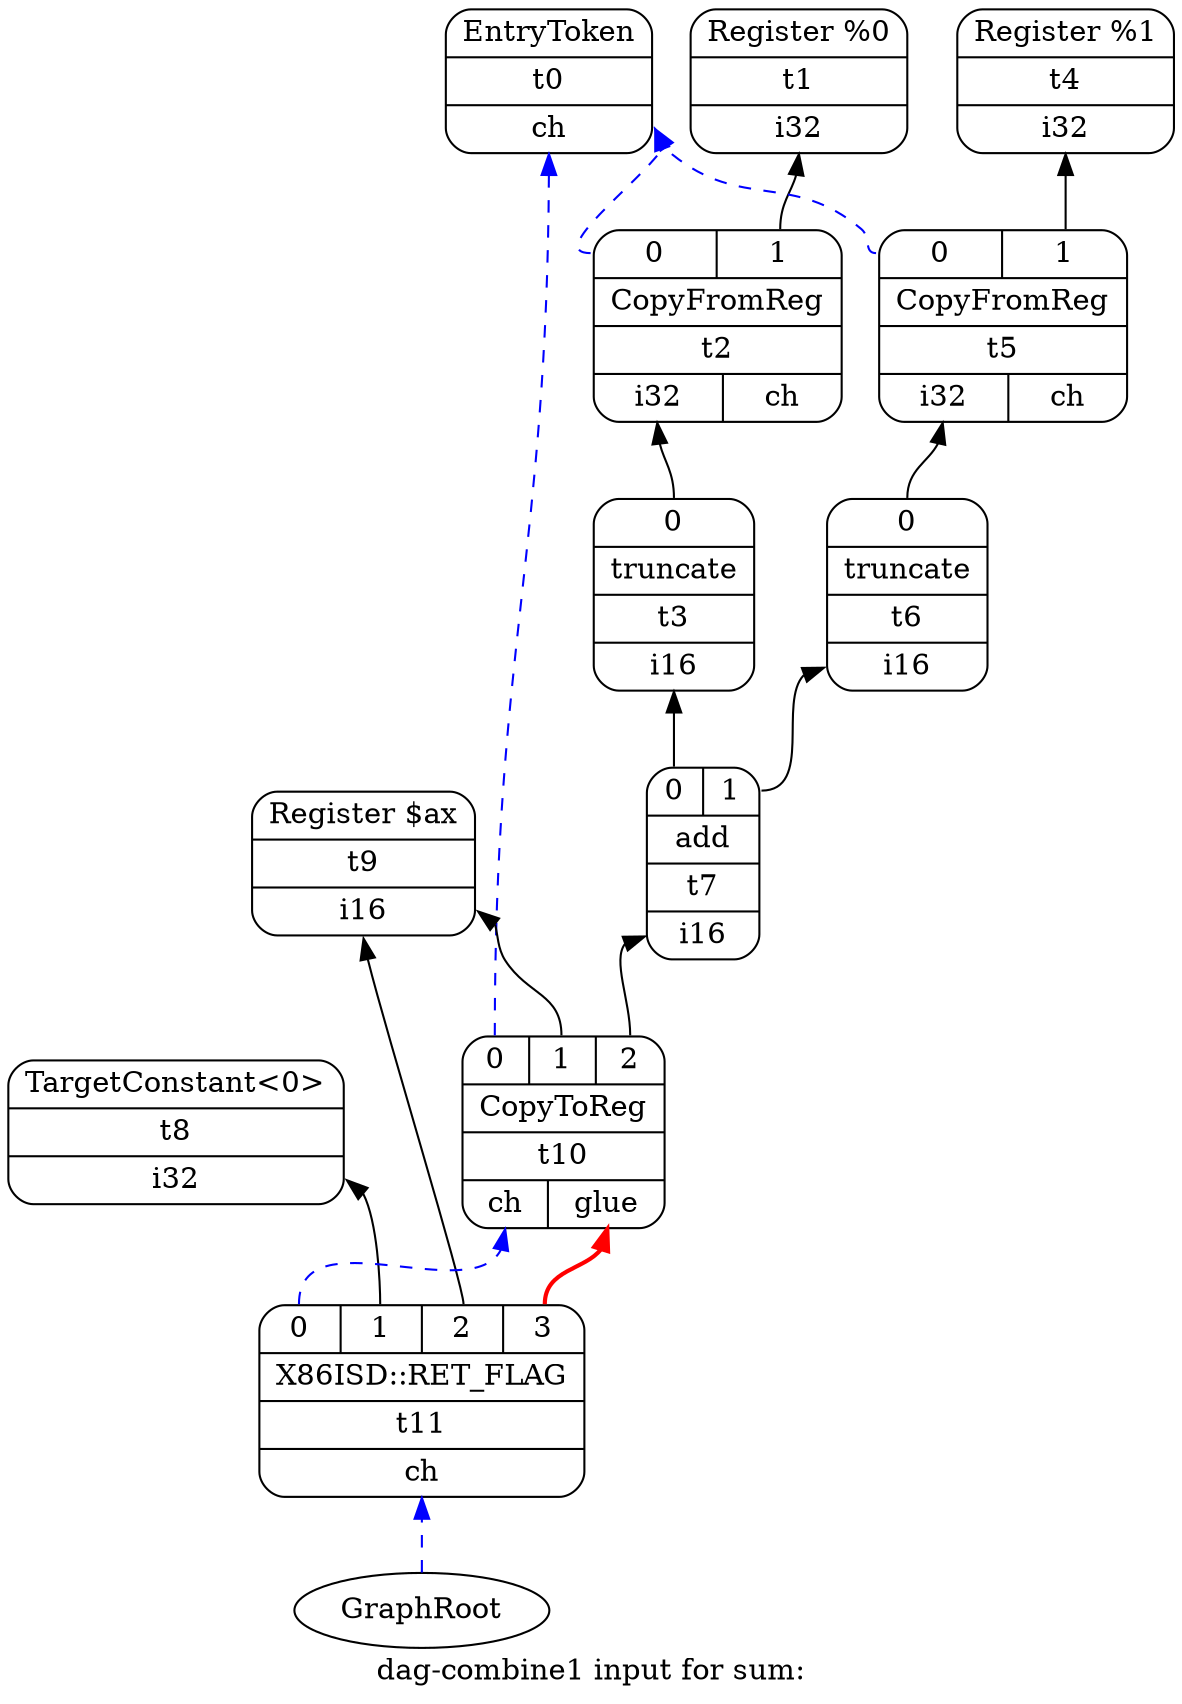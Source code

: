 digraph "dag-combine1 input for sum:" {
	rankdir="BT";
	label="dag-combine1 input for sum:";

	Node0x7f7df07065f8 [shape=record,shape=Mrecord,label="{EntryToken|t0|{<d0>ch}}"];
	Node0x7f7df0857e00 [shape=record,shape=Mrecord,label="{Register %0|t1|{<d0>i32}}"];
	Node0x7f7df0857e68 [shape=record,shape=Mrecord,label="{{<s0>0|<s1>1}|CopyFromReg|t2|{<d0>i32|<d1>ch}}"];
	Node0x7f7df0857e68:s0 -> Node0x7f7df07065f8:d0[color=blue,style=dashed];
	Node0x7f7df0857e68:s1 -> Node0x7f7df0857e00:d0;
	Node0x7f7df0857ed0 [shape=record,shape=Mrecord,label="{{<s0>0}|truncate|t3|{<d0>i16}}"];
	Node0x7f7df0857ed0:s0 -> Node0x7f7df0857e68:d0;
	Node0x7f7df0857f38 [shape=record,shape=Mrecord,label="{Register %1|t4|{<d0>i32}}"];
	Node0x7f7df0857fa0 [shape=record,shape=Mrecord,label="{{<s0>0|<s1>1}|CopyFromReg|t5|{<d0>i32|<d1>ch}}"];
	Node0x7f7df0857fa0:s0 -> Node0x7f7df07065f8:d0[color=blue,style=dashed];
	Node0x7f7df0857fa0:s1 -> Node0x7f7df0857f38:d0;
	Node0x7f7df0858008 [shape=record,shape=Mrecord,label="{{<s0>0}|truncate|t6|{<d0>i16}}"];
	Node0x7f7df0858008:s0 -> Node0x7f7df0857fa0:d0;
	Node0x7f7df0858070 [shape=record,shape=Mrecord,label="{{<s0>0|<s1>1}|add|t7|{<d0>i16}}"];
	Node0x7f7df0858070:s0 -> Node0x7f7df0857ed0:d0;
	Node0x7f7df0858070:s1 -> Node0x7f7df0858008:d0;
	Node0x7f7df08580d8 [shape=record,shape=Mrecord,label="{TargetConstant\<0\>|t8|{<d0>i32}}"];
	Node0x7f7df0858140 [shape=record,shape=Mrecord,label="{Register $ax|t9|{<d0>i16}}"];
	Node0x7f7df08581a8 [shape=record,shape=Mrecord,label="{{<s0>0|<s1>1|<s2>2}|CopyToReg|t10|{<d0>ch|<d1>glue}}"];
	Node0x7f7df08581a8:s0 -> Node0x7f7df07065f8:d0[color=blue,style=dashed];
	Node0x7f7df08581a8:s1 -> Node0x7f7df0858140:d0;
	Node0x7f7df08581a8:s2 -> Node0x7f7df0858070:d0;
	Node0x7f7df0858210 [shape=record,shape=Mrecord,label="{{<s0>0|<s1>1|<s2>2|<s3>3}|X86ISD::RET_FLAG|t11|{<d0>ch}}"];
	Node0x7f7df0858210:s0 -> Node0x7f7df08581a8:d0[color=blue,style=dashed];
	Node0x7f7df0858210:s1 -> Node0x7f7df08580d8:d0;
	Node0x7f7df0858210:s2 -> Node0x7f7df0858140:d0;
	Node0x7f7df0858210:s3 -> Node0x7f7df08581a8:d1[color=red,style=bold];
	Node0x0[ plaintext=circle, label ="GraphRoot"];
	Node0x0 -> Node0x7f7df0858210:d0[color=blue,style=dashed];
}
